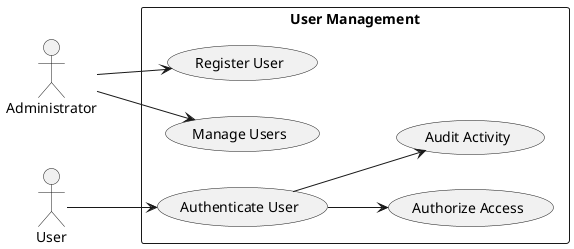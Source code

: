 @startuml
left to right direction
actor "Administrator" as Admin
actor "User" as User

rectangle "User Management" {
    usecase "Register User" as UC1
    usecase "Manage Users" as UC2
    usecase "Authenticate User" as UC3
    usecase "Authorize Access" as UC4
    usecase "Audit Activity" as UC5
}

Admin --> UC1
Admin --> UC2
User --> UC3
UC3 --> UC4
UC3 --> UC5
@enduml
